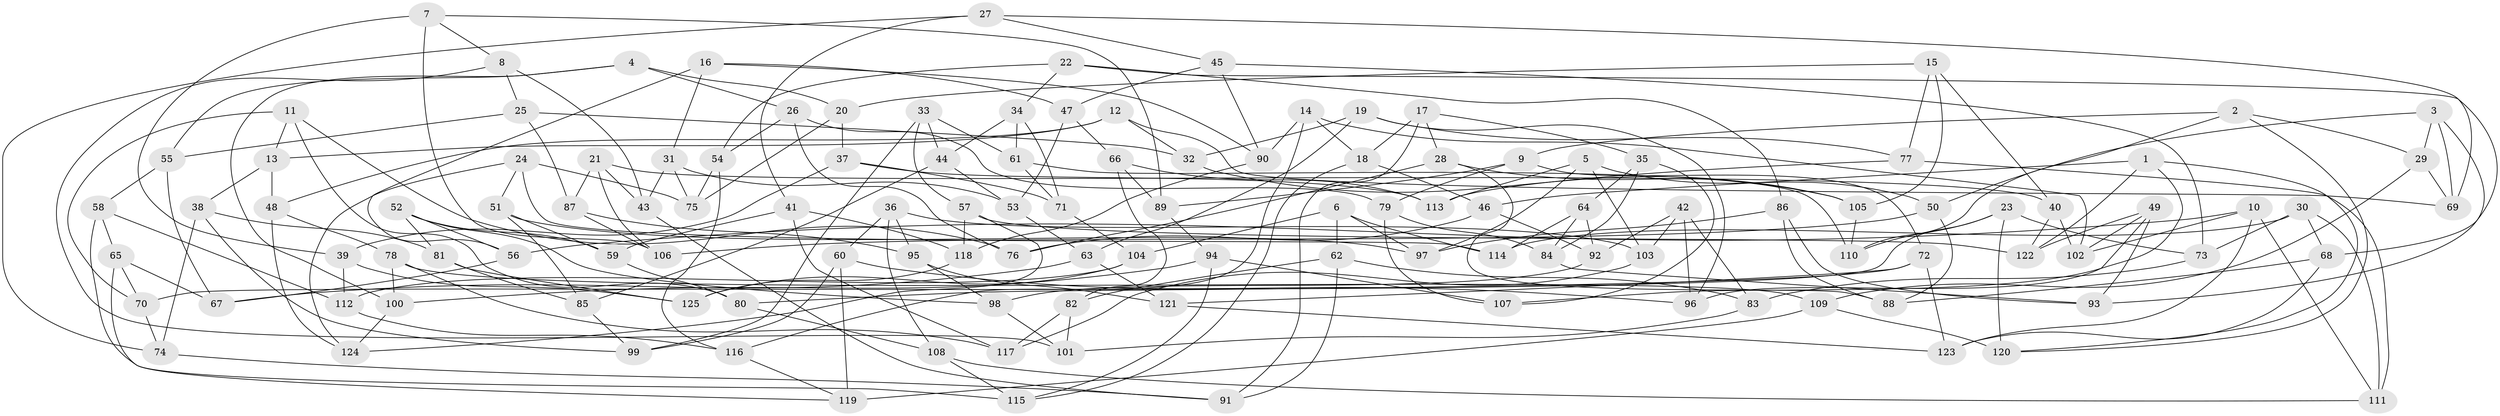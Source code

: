 // coarse degree distribution, {4: 0.8181818181818182, 8: 0.022727272727272728, 10: 0.03409090909090909, 6: 0.022727272727272728, 12: 0.011363636363636364, 3: 0.06818181818181818, 11: 0.022727272727272728}
// Generated by graph-tools (version 1.1) at 2025/54/03/04/25 22:54:03]
// undirected, 125 vertices, 250 edges
graph export_dot {
  node [color=gray90,style=filled];
  1;
  2;
  3;
  4;
  5;
  6;
  7;
  8;
  9;
  10;
  11;
  12;
  13;
  14;
  15;
  16;
  17;
  18;
  19;
  20;
  21;
  22;
  23;
  24;
  25;
  26;
  27;
  28;
  29;
  30;
  31;
  32;
  33;
  34;
  35;
  36;
  37;
  38;
  39;
  40;
  41;
  42;
  43;
  44;
  45;
  46;
  47;
  48;
  49;
  50;
  51;
  52;
  53;
  54;
  55;
  56;
  57;
  58;
  59;
  60;
  61;
  62;
  63;
  64;
  65;
  66;
  67;
  68;
  69;
  70;
  71;
  72;
  73;
  74;
  75;
  76;
  77;
  78;
  79;
  80;
  81;
  82;
  83;
  84;
  85;
  86;
  87;
  88;
  89;
  90;
  91;
  92;
  93;
  94;
  95;
  96;
  97;
  98;
  99;
  100;
  101;
  102;
  103;
  104;
  105;
  106;
  107;
  108;
  109;
  110;
  111;
  112;
  113;
  114;
  115;
  116;
  117;
  118;
  119;
  120;
  121;
  122;
  123;
  124;
  125;
  1 -- 120;
  1 -- 122;
  1 -- 46;
  1 -- 107;
  2 -- 120;
  2 -- 9;
  2 -- 29;
  2 -- 110;
  3 -- 93;
  3 -- 69;
  3 -- 50;
  3 -- 29;
  4 -- 26;
  4 -- 20;
  4 -- 55;
  4 -- 100;
  5 -- 103;
  5 -- 50;
  5 -- 97;
  5 -- 113;
  6 -- 97;
  6 -- 114;
  6 -- 104;
  6 -- 62;
  7 -- 8;
  7 -- 89;
  7 -- 106;
  7 -- 39;
  8 -- 101;
  8 -- 43;
  8 -- 25;
  9 -- 79;
  9 -- 89;
  9 -- 72;
  10 -- 123;
  10 -- 56;
  10 -- 111;
  10 -- 102;
  11 -- 76;
  11 -- 70;
  11 -- 80;
  11 -- 13;
  12 -- 32;
  12 -- 69;
  12 -- 13;
  12 -- 48;
  13 -- 48;
  13 -- 38;
  14 -- 116;
  14 -- 102;
  14 -- 18;
  14 -- 90;
  15 -- 20;
  15 -- 105;
  15 -- 40;
  15 -- 77;
  16 -- 90;
  16 -- 31;
  16 -- 56;
  16 -- 47;
  17 -- 18;
  17 -- 28;
  17 -- 91;
  17 -- 35;
  18 -- 46;
  18 -- 115;
  19 -- 63;
  19 -- 32;
  19 -- 96;
  19 -- 77;
  20 -- 37;
  20 -- 75;
  21 -- 106;
  21 -- 40;
  21 -- 43;
  21 -- 87;
  22 -- 54;
  22 -- 34;
  22 -- 86;
  22 -- 68;
  23 -- 110;
  23 -- 120;
  23 -- 73;
  23 -- 70;
  24 -- 124;
  24 -- 75;
  24 -- 114;
  24 -- 51;
  25 -- 55;
  25 -- 32;
  25 -- 87;
  26 -- 54;
  26 -- 79;
  26 -- 76;
  27 -- 41;
  27 -- 45;
  27 -- 69;
  27 -- 74;
  28 -- 88;
  28 -- 76;
  28 -- 105;
  29 -- 109;
  29 -- 69;
  30 -- 111;
  30 -- 114;
  30 -- 68;
  30 -- 73;
  31 -- 43;
  31 -- 53;
  31 -- 75;
  32 -- 105;
  33 -- 57;
  33 -- 44;
  33 -- 61;
  33 -- 99;
  34 -- 71;
  34 -- 44;
  34 -- 61;
  35 -- 84;
  35 -- 64;
  35 -- 107;
  36 -- 108;
  36 -- 95;
  36 -- 60;
  36 -- 103;
  37 -- 39;
  37 -- 113;
  37 -- 71;
  38 -- 74;
  38 -- 81;
  38 -- 99;
  39 -- 125;
  39 -- 112;
  40 -- 122;
  40 -- 102;
  41 -- 59;
  41 -- 117;
  41 -- 118;
  42 -- 103;
  42 -- 83;
  42 -- 92;
  42 -- 96;
  43 -- 91;
  44 -- 85;
  44 -- 53;
  45 -- 47;
  45 -- 73;
  45 -- 90;
  46 -- 76;
  46 -- 92;
  47 -- 66;
  47 -- 53;
  48 -- 124;
  48 -- 78;
  49 -- 122;
  49 -- 96;
  49 -- 93;
  49 -- 102;
  50 -- 88;
  50 -- 106;
  51 -- 97;
  51 -- 85;
  51 -- 59;
  52 -- 59;
  52 -- 98;
  52 -- 81;
  52 -- 56;
  53 -- 63;
  54 -- 116;
  54 -- 75;
  55 -- 67;
  55 -- 58;
  56 -- 67;
  57 -- 122;
  57 -- 118;
  57 -- 124;
  58 -- 115;
  58 -- 65;
  58 -- 112;
  59 -- 80;
  60 -- 99;
  60 -- 119;
  60 -- 96;
  61 -- 71;
  61 -- 110;
  62 -- 82;
  62 -- 83;
  62 -- 91;
  63 -- 121;
  63 -- 67;
  64 -- 84;
  64 -- 92;
  64 -- 114;
  65 -- 119;
  65 -- 67;
  65 -- 70;
  66 -- 113;
  66 -- 89;
  66 -- 82;
  68 -- 123;
  68 -- 88;
  70 -- 74;
  71 -- 104;
  72 -- 123;
  72 -- 80;
  72 -- 121;
  73 -- 83;
  74 -- 91;
  77 -- 111;
  77 -- 113;
  78 -- 100;
  78 -- 117;
  78 -- 109;
  79 -- 84;
  79 -- 107;
  80 -- 108;
  81 -- 125;
  81 -- 85;
  82 -- 101;
  82 -- 117;
  83 -- 101;
  84 -- 93;
  85 -- 99;
  86 -- 88;
  86 -- 97;
  86 -- 93;
  87 -- 106;
  87 -- 95;
  89 -- 94;
  90 -- 118;
  92 -- 98;
  94 -- 115;
  94 -- 107;
  94 -- 100;
  95 -- 121;
  95 -- 98;
  98 -- 101;
  100 -- 124;
  103 -- 117;
  104 -- 112;
  104 -- 125;
  105 -- 110;
  108 -- 111;
  108 -- 115;
  109 -- 119;
  109 -- 120;
  112 -- 116;
  116 -- 119;
  118 -- 125;
  121 -- 123;
}

